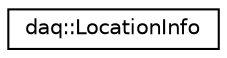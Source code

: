 digraph "Graphical Class Hierarchy"
{
  edge [fontname="Helvetica",fontsize="10",labelfontname="Helvetica",labelfontsize="10"];
  node [fontname="Helvetica",fontsize="10",shape=record];
  rankdir="LR";
  Node0 [label="daq::LocationInfo",height=0.2,width=0.4,color="black", fillcolor="white", style="filled",URL="$classdaq_1_1LocationInfo.html"];
}
